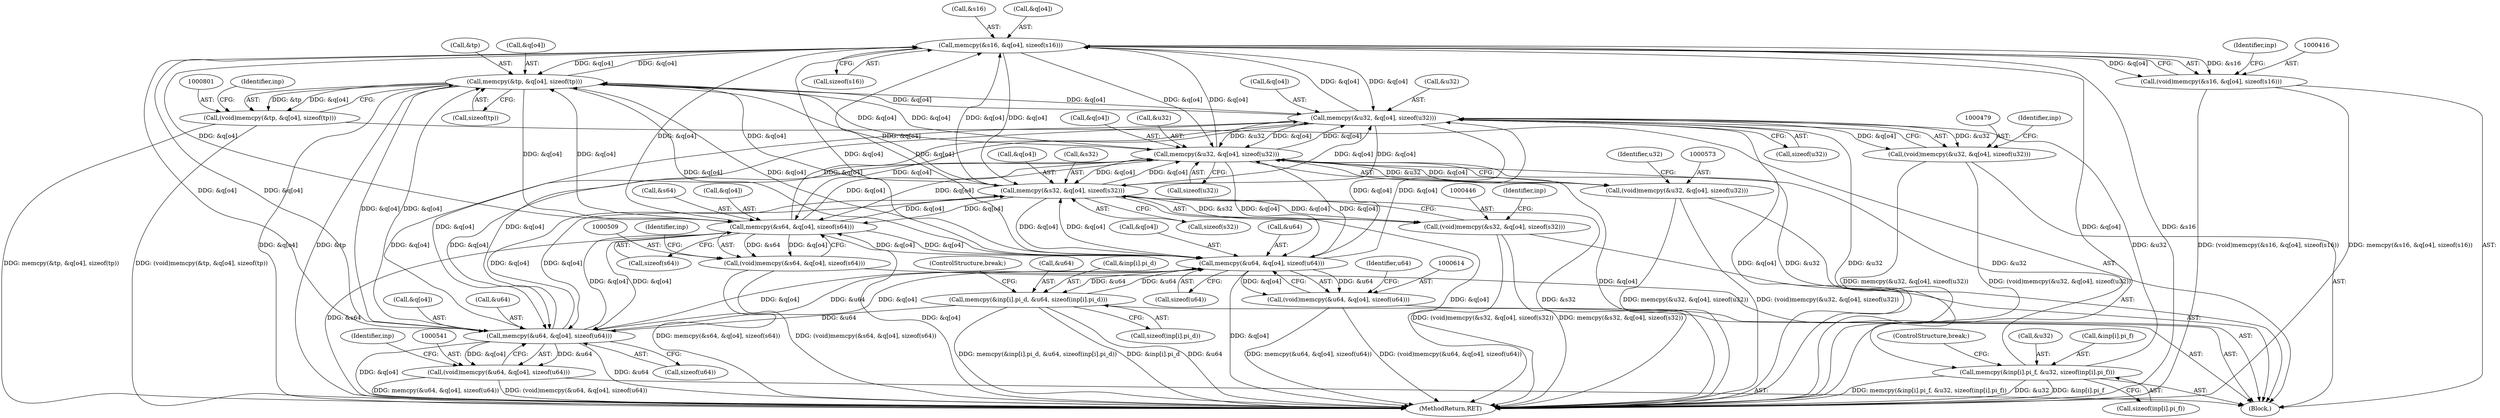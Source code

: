 digraph "0_file_f97486ef5dc3e8735440edc4fc8808c63e1a3ef0@API" {
"1000417" [label="(Call,memcpy(&s16, &q[o4], sizeof(s16)))"];
"1000802" [label="(Call,memcpy(&tp, &q[o4], sizeof(tp)))"];
"1000480" [label="(Call,memcpy(&u32, &q[o4], sizeof(u32)))"];
"1000587" [label="(Call,memcpy(&inp[i].pi_f, &u32, sizeof(inp[i].pi_f)))"];
"1000574" [label="(Call,memcpy(&u32, &q[o4], sizeof(u32)))"];
"1000417" [label="(Call,memcpy(&s16, &q[o4], sizeof(s16)))"];
"1000447" [label="(Call,memcpy(&s32, &q[o4], sizeof(s32)))"];
"1000542" [label="(Call,memcpy(&u64, &q[o4], sizeof(u64)))"];
"1000630" [label="(Call,memcpy(&inp[i].pi_d, &u64, sizeof(inp[i].pi_d)))"];
"1000615" [label="(Call,memcpy(&u64, &q[o4], sizeof(u64)))"];
"1000510" [label="(Call,memcpy(&s64, &q[o4], sizeof(s64)))"];
"1000415" [label="(Call,(void)memcpy(&s16, &q[o4], sizeof(s16)))"];
"1000478" [label="(Call,(void)memcpy(&u32, &q[o4], sizeof(u32)))"];
"1000508" [label="(Call,(void)memcpy(&s64, &q[o4], sizeof(s64)))"];
"1000540" [label="(Call,(void)memcpy(&u64, &q[o4], sizeof(u64)))"];
"1000572" [label="(Call,(void)memcpy(&u32, &q[o4], sizeof(u32)))"];
"1000613" [label="(Call,(void)memcpy(&u64, &q[o4], sizeof(u64)))"];
"1000800" [label="(Call,(void)memcpy(&tp, &q[o4], sizeof(tp)))"];
"1000445" [label="(Call,(void)memcpy(&s32, &q[o4], sizeof(s32)))"];
"1000574" [label="(Call,memcpy(&u32, &q[o4], sizeof(u32)))"];
"1000814" [label="(Identifier,inp)"];
"1000418" [label="(Call,&s16)"];
"1000613" [label="(Call,(void)memcpy(&u64, &q[o4], sizeof(u64)))"];
"1000803" [label="(Call,&tp)"];
"1000625" [label="(Identifier,u64)"];
"1000429" [label="(Identifier,inp)"];
"1000805" [label="(Call,&q[o4])"];
"1000481" [label="(Call,&u32)"];
"1000480" [label="(Call,memcpy(&u32, &q[o4], sizeof(u32)))"];
"1000575" [label="(Call,&u32)"];
"1000554" [label="(Identifier,inp)"];
"1000577" [label="(Call,&q[o4])"];
"1000401" [label="(Block,)"];
"1000639" [label="(Call,sizeof(inp[i].pi_d))"];
"1000478" [label="(Call,(void)memcpy(&u32, &q[o4], sizeof(u32)))"];
"1000549" [label="(Call,sizeof(u64))"];
"1000616" [label="(Call,&u64)"];
"1000510" [label="(Call,memcpy(&s64, &q[o4], sizeof(s64)))"];
"1000483" [label="(Call,&q[o4])"];
"1000420" [label="(Call,&q[o4])"];
"1000581" [label="(Call,sizeof(u32))"];
"1000637" [label="(Call,&u64)"];
"1000447" [label="(Call,memcpy(&s32, &q[o4], sizeof(s32)))"];
"1000511" [label="(Call,&s64)"];
"1000594" [label="(Call,&u32)"];
"1000802" [label="(Call,memcpy(&tp, &q[o4], sizeof(tp)))"];
"1000450" [label="(Call,&q[o4])"];
"1000508" [label="(Call,(void)memcpy(&s64, &q[o4], sizeof(s64)))"];
"1000517" [label="(Call,sizeof(s64))"];
"1000587" [label="(Call,memcpy(&inp[i].pi_f, &u32, sizeof(inp[i].pi_f)))"];
"1000622" [label="(Call,sizeof(u64))"];
"1000545" [label="(Call,&q[o4])"];
"1000631" [label="(Call,&inp[i].pi_d)"];
"1000853" [label="(MethodReturn,RET)"];
"1000543" [label="(Call,&u64)"];
"1000445" [label="(Call,(void)memcpy(&s32, &q[o4], sizeof(s32)))"];
"1000588" [label="(Call,&inp[i].pi_f)"];
"1000630" [label="(Call,memcpy(&inp[i].pi_d, &u64, sizeof(inp[i].pi_d)))"];
"1000522" [label="(Identifier,inp)"];
"1000459" [label="(Identifier,inp)"];
"1000809" [label="(Call,sizeof(tp))"];
"1000513" [label="(Call,&q[o4])"];
"1000415" [label="(Call,(void)memcpy(&s16, &q[o4], sizeof(s16)))"];
"1000540" [label="(Call,(void)memcpy(&u64, &q[o4], sizeof(u64)))"];
"1000542" [label="(Call,memcpy(&u64, &q[o4], sizeof(u64)))"];
"1000800" [label="(Call,(void)memcpy(&tp, &q[o4], sizeof(tp)))"];
"1000602" [label="(ControlStructure,break;)"];
"1000645" [label="(ControlStructure,break;)"];
"1000596" [label="(Call,sizeof(inp[i].pi_f))"];
"1000492" [label="(Identifier,inp)"];
"1000454" [label="(Call,sizeof(s32))"];
"1000424" [label="(Call,sizeof(s16))"];
"1000448" [label="(Call,&s32)"];
"1000618" [label="(Call,&q[o4])"];
"1000417" [label="(Call,memcpy(&s16, &q[o4], sizeof(s16)))"];
"1000584" [label="(Identifier,u32)"];
"1000487" [label="(Call,sizeof(u32))"];
"1000615" [label="(Call,memcpy(&u64, &q[o4], sizeof(u64)))"];
"1000572" [label="(Call,(void)memcpy(&u32, &q[o4], sizeof(u32)))"];
"1000417" -> "1000415"  [label="AST: "];
"1000417" -> "1000424"  [label="CFG: "];
"1000418" -> "1000417"  [label="AST: "];
"1000420" -> "1000417"  [label="AST: "];
"1000424" -> "1000417"  [label="AST: "];
"1000415" -> "1000417"  [label="CFG: "];
"1000417" -> "1000853"  [label="DDG: &q[o4]"];
"1000417" -> "1000853"  [label="DDG: &s16"];
"1000417" -> "1000415"  [label="DDG: &s16"];
"1000417" -> "1000415"  [label="DDG: &q[o4]"];
"1000802" -> "1000417"  [label="DDG: &q[o4]"];
"1000480" -> "1000417"  [label="DDG: &q[o4]"];
"1000447" -> "1000417"  [label="DDG: &q[o4]"];
"1000542" -> "1000417"  [label="DDG: &q[o4]"];
"1000510" -> "1000417"  [label="DDG: &q[o4]"];
"1000574" -> "1000417"  [label="DDG: &q[o4]"];
"1000615" -> "1000417"  [label="DDG: &q[o4]"];
"1000417" -> "1000447"  [label="DDG: &q[o4]"];
"1000417" -> "1000480"  [label="DDG: &q[o4]"];
"1000417" -> "1000510"  [label="DDG: &q[o4]"];
"1000417" -> "1000542"  [label="DDG: &q[o4]"];
"1000417" -> "1000574"  [label="DDG: &q[o4]"];
"1000417" -> "1000615"  [label="DDG: &q[o4]"];
"1000417" -> "1000802"  [label="DDG: &q[o4]"];
"1000802" -> "1000800"  [label="AST: "];
"1000802" -> "1000809"  [label="CFG: "];
"1000803" -> "1000802"  [label="AST: "];
"1000805" -> "1000802"  [label="AST: "];
"1000809" -> "1000802"  [label="AST: "];
"1000800" -> "1000802"  [label="CFG: "];
"1000802" -> "1000853"  [label="DDG: &q[o4]"];
"1000802" -> "1000853"  [label="DDG: &tp"];
"1000802" -> "1000447"  [label="DDG: &q[o4]"];
"1000802" -> "1000480"  [label="DDG: &q[o4]"];
"1000802" -> "1000510"  [label="DDG: &q[o4]"];
"1000802" -> "1000542"  [label="DDG: &q[o4]"];
"1000802" -> "1000574"  [label="DDG: &q[o4]"];
"1000802" -> "1000615"  [label="DDG: &q[o4]"];
"1000802" -> "1000800"  [label="DDG: &tp"];
"1000802" -> "1000800"  [label="DDG: &q[o4]"];
"1000480" -> "1000802"  [label="DDG: &q[o4]"];
"1000447" -> "1000802"  [label="DDG: &q[o4]"];
"1000542" -> "1000802"  [label="DDG: &q[o4]"];
"1000510" -> "1000802"  [label="DDG: &q[o4]"];
"1000574" -> "1000802"  [label="DDG: &q[o4]"];
"1000615" -> "1000802"  [label="DDG: &q[o4]"];
"1000480" -> "1000478"  [label="AST: "];
"1000480" -> "1000487"  [label="CFG: "];
"1000481" -> "1000480"  [label="AST: "];
"1000483" -> "1000480"  [label="AST: "];
"1000487" -> "1000480"  [label="AST: "];
"1000478" -> "1000480"  [label="CFG: "];
"1000480" -> "1000853"  [label="DDG: &q[o4]"];
"1000480" -> "1000853"  [label="DDG: &u32"];
"1000480" -> "1000447"  [label="DDG: &q[o4]"];
"1000480" -> "1000478"  [label="DDG: &u32"];
"1000480" -> "1000478"  [label="DDG: &q[o4]"];
"1000587" -> "1000480"  [label="DDG: &u32"];
"1000447" -> "1000480"  [label="DDG: &q[o4]"];
"1000542" -> "1000480"  [label="DDG: &q[o4]"];
"1000510" -> "1000480"  [label="DDG: &q[o4]"];
"1000574" -> "1000480"  [label="DDG: &q[o4]"];
"1000615" -> "1000480"  [label="DDG: &q[o4]"];
"1000480" -> "1000510"  [label="DDG: &q[o4]"];
"1000480" -> "1000542"  [label="DDG: &q[o4]"];
"1000480" -> "1000574"  [label="DDG: &u32"];
"1000480" -> "1000574"  [label="DDG: &q[o4]"];
"1000480" -> "1000615"  [label="DDG: &q[o4]"];
"1000587" -> "1000401"  [label="AST: "];
"1000587" -> "1000596"  [label="CFG: "];
"1000588" -> "1000587"  [label="AST: "];
"1000594" -> "1000587"  [label="AST: "];
"1000596" -> "1000587"  [label="AST: "];
"1000602" -> "1000587"  [label="CFG: "];
"1000587" -> "1000853"  [label="DDG: &inp[i].pi_f"];
"1000587" -> "1000853"  [label="DDG: memcpy(&inp[i].pi_f, &u32, sizeof(inp[i].pi_f))"];
"1000587" -> "1000853"  [label="DDG: &u32"];
"1000587" -> "1000574"  [label="DDG: &u32"];
"1000574" -> "1000587"  [label="DDG: &u32"];
"1000574" -> "1000572"  [label="AST: "];
"1000574" -> "1000581"  [label="CFG: "];
"1000575" -> "1000574"  [label="AST: "];
"1000577" -> "1000574"  [label="AST: "];
"1000581" -> "1000574"  [label="AST: "];
"1000572" -> "1000574"  [label="CFG: "];
"1000574" -> "1000853"  [label="DDG: &q[o4]"];
"1000574" -> "1000447"  [label="DDG: &q[o4]"];
"1000574" -> "1000510"  [label="DDG: &q[o4]"];
"1000574" -> "1000542"  [label="DDG: &q[o4]"];
"1000574" -> "1000572"  [label="DDG: &u32"];
"1000574" -> "1000572"  [label="DDG: &q[o4]"];
"1000447" -> "1000574"  [label="DDG: &q[o4]"];
"1000542" -> "1000574"  [label="DDG: &q[o4]"];
"1000510" -> "1000574"  [label="DDG: &q[o4]"];
"1000615" -> "1000574"  [label="DDG: &q[o4]"];
"1000574" -> "1000615"  [label="DDG: &q[o4]"];
"1000447" -> "1000445"  [label="AST: "];
"1000447" -> "1000454"  [label="CFG: "];
"1000448" -> "1000447"  [label="AST: "];
"1000450" -> "1000447"  [label="AST: "];
"1000454" -> "1000447"  [label="AST: "];
"1000445" -> "1000447"  [label="CFG: "];
"1000447" -> "1000853"  [label="DDG: &q[o4]"];
"1000447" -> "1000853"  [label="DDG: &s32"];
"1000447" -> "1000445"  [label="DDG: &s32"];
"1000447" -> "1000445"  [label="DDG: &q[o4]"];
"1000542" -> "1000447"  [label="DDG: &q[o4]"];
"1000510" -> "1000447"  [label="DDG: &q[o4]"];
"1000615" -> "1000447"  [label="DDG: &q[o4]"];
"1000447" -> "1000510"  [label="DDG: &q[o4]"];
"1000447" -> "1000542"  [label="DDG: &q[o4]"];
"1000447" -> "1000615"  [label="DDG: &q[o4]"];
"1000542" -> "1000540"  [label="AST: "];
"1000542" -> "1000549"  [label="CFG: "];
"1000543" -> "1000542"  [label="AST: "];
"1000545" -> "1000542"  [label="AST: "];
"1000549" -> "1000542"  [label="AST: "];
"1000540" -> "1000542"  [label="CFG: "];
"1000542" -> "1000853"  [label="DDG: &u64"];
"1000542" -> "1000853"  [label="DDG: &q[o4]"];
"1000542" -> "1000510"  [label="DDG: &q[o4]"];
"1000542" -> "1000540"  [label="DDG: &u64"];
"1000542" -> "1000540"  [label="DDG: &q[o4]"];
"1000630" -> "1000542"  [label="DDG: &u64"];
"1000510" -> "1000542"  [label="DDG: &q[o4]"];
"1000615" -> "1000542"  [label="DDG: &q[o4]"];
"1000542" -> "1000615"  [label="DDG: &u64"];
"1000542" -> "1000615"  [label="DDG: &q[o4]"];
"1000630" -> "1000401"  [label="AST: "];
"1000630" -> "1000639"  [label="CFG: "];
"1000631" -> "1000630"  [label="AST: "];
"1000637" -> "1000630"  [label="AST: "];
"1000639" -> "1000630"  [label="AST: "];
"1000645" -> "1000630"  [label="CFG: "];
"1000630" -> "1000853"  [label="DDG: memcpy(&inp[i].pi_d, &u64, sizeof(inp[i].pi_d))"];
"1000630" -> "1000853"  [label="DDG: &inp[i].pi_d"];
"1000630" -> "1000853"  [label="DDG: &u64"];
"1000630" -> "1000615"  [label="DDG: &u64"];
"1000615" -> "1000630"  [label="DDG: &u64"];
"1000615" -> "1000613"  [label="AST: "];
"1000615" -> "1000622"  [label="CFG: "];
"1000616" -> "1000615"  [label="AST: "];
"1000618" -> "1000615"  [label="AST: "];
"1000622" -> "1000615"  [label="AST: "];
"1000613" -> "1000615"  [label="CFG: "];
"1000615" -> "1000853"  [label="DDG: &q[o4]"];
"1000615" -> "1000510"  [label="DDG: &q[o4]"];
"1000615" -> "1000613"  [label="DDG: &u64"];
"1000615" -> "1000613"  [label="DDG: &q[o4]"];
"1000510" -> "1000615"  [label="DDG: &q[o4]"];
"1000510" -> "1000508"  [label="AST: "];
"1000510" -> "1000517"  [label="CFG: "];
"1000511" -> "1000510"  [label="AST: "];
"1000513" -> "1000510"  [label="AST: "];
"1000517" -> "1000510"  [label="AST: "];
"1000508" -> "1000510"  [label="CFG: "];
"1000510" -> "1000853"  [label="DDG: &q[o4]"];
"1000510" -> "1000853"  [label="DDG: &s64"];
"1000510" -> "1000508"  [label="DDG: &s64"];
"1000510" -> "1000508"  [label="DDG: &q[o4]"];
"1000415" -> "1000401"  [label="AST: "];
"1000416" -> "1000415"  [label="AST: "];
"1000429" -> "1000415"  [label="CFG: "];
"1000415" -> "1000853"  [label="DDG: (void)memcpy(&s16, &q[o4], sizeof(s16))"];
"1000415" -> "1000853"  [label="DDG: memcpy(&s16, &q[o4], sizeof(s16))"];
"1000478" -> "1000401"  [label="AST: "];
"1000479" -> "1000478"  [label="AST: "];
"1000492" -> "1000478"  [label="CFG: "];
"1000478" -> "1000853"  [label="DDG: memcpy(&u32, &q[o4], sizeof(u32))"];
"1000478" -> "1000853"  [label="DDG: (void)memcpy(&u32, &q[o4], sizeof(u32))"];
"1000508" -> "1000401"  [label="AST: "];
"1000509" -> "1000508"  [label="AST: "];
"1000522" -> "1000508"  [label="CFG: "];
"1000508" -> "1000853"  [label="DDG: memcpy(&s64, &q[o4], sizeof(s64))"];
"1000508" -> "1000853"  [label="DDG: (void)memcpy(&s64, &q[o4], sizeof(s64))"];
"1000540" -> "1000401"  [label="AST: "];
"1000541" -> "1000540"  [label="AST: "];
"1000554" -> "1000540"  [label="CFG: "];
"1000540" -> "1000853"  [label="DDG: (void)memcpy(&u64, &q[o4], sizeof(u64))"];
"1000540" -> "1000853"  [label="DDG: memcpy(&u64, &q[o4], sizeof(u64))"];
"1000572" -> "1000401"  [label="AST: "];
"1000573" -> "1000572"  [label="AST: "];
"1000584" -> "1000572"  [label="CFG: "];
"1000572" -> "1000853"  [label="DDG: memcpy(&u32, &q[o4], sizeof(u32))"];
"1000572" -> "1000853"  [label="DDG: (void)memcpy(&u32, &q[o4], sizeof(u32))"];
"1000613" -> "1000401"  [label="AST: "];
"1000614" -> "1000613"  [label="AST: "];
"1000625" -> "1000613"  [label="CFG: "];
"1000613" -> "1000853"  [label="DDG: (void)memcpy(&u64, &q[o4], sizeof(u64))"];
"1000613" -> "1000853"  [label="DDG: memcpy(&u64, &q[o4], sizeof(u64))"];
"1000800" -> "1000401"  [label="AST: "];
"1000801" -> "1000800"  [label="AST: "];
"1000814" -> "1000800"  [label="CFG: "];
"1000800" -> "1000853"  [label="DDG: memcpy(&tp, &q[o4], sizeof(tp))"];
"1000800" -> "1000853"  [label="DDG: (void)memcpy(&tp, &q[o4], sizeof(tp))"];
"1000445" -> "1000401"  [label="AST: "];
"1000446" -> "1000445"  [label="AST: "];
"1000459" -> "1000445"  [label="CFG: "];
"1000445" -> "1000853"  [label="DDG: memcpy(&s32, &q[o4], sizeof(s32))"];
"1000445" -> "1000853"  [label="DDG: (void)memcpy(&s32, &q[o4], sizeof(s32))"];
}

